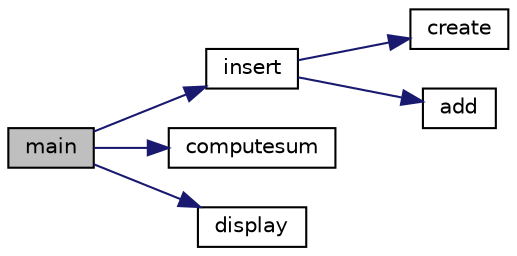 digraph "main"
{
  edge [fontname="Helvetica",fontsize="10",labelfontname="Helvetica",labelfontsize="10"];
  node [fontname="Helvetica",fontsize="10",shape=record];
  rankdir="LR";
  Node1 [label="main",height=0.2,width=0.4,color="black", fillcolor="grey75", style="filled", fontcolor="black"];
  Node1 -> Node2 [color="midnightblue",fontsize="10",style="solid",fontname="Helvetica"];
  Node2 [label="insert",height=0.2,width=0.4,color="black", fillcolor="white", style="filled",URL="$Summation_8c.html#a7f9d39f8cecd6bcb70ada2b9e933eb1e"];
  Node2 -> Node3 [color="midnightblue",fontsize="10",style="solid",fontname="Helvetica"];
  Node3 [label="create",height=0.2,width=0.4,color="black", fillcolor="white", style="filled",URL="$Summation_8c.html#ae2ee59f7cc16ee42559c87e81c433039"];
  Node2 -> Node4 [color="midnightblue",fontsize="10",style="solid",fontname="Helvetica"];
  Node4 [label="add",height=0.2,width=0.4,color="black", fillcolor="white", style="filled",URL="$Summation_8c.html#a5c928e4b1316e80d8510f6299f396e4d"];
  Node1 -> Node5 [color="midnightblue",fontsize="10",style="solid",fontname="Helvetica"];
  Node5 [label="computesum",height=0.2,width=0.4,color="black", fillcolor="white", style="filled",URL="$Summation_8c.html#a044c01529821f650d7100142d8788e6b"];
  Node1 -> Node6 [color="midnightblue",fontsize="10",style="solid",fontname="Helvetica"];
  Node6 [label="display",height=0.2,width=0.4,color="black", fillcolor="white", style="filled",URL="$Summation_8c.html#a1e5b20fed15743656bb6d2e6a6ea6269"];
}
